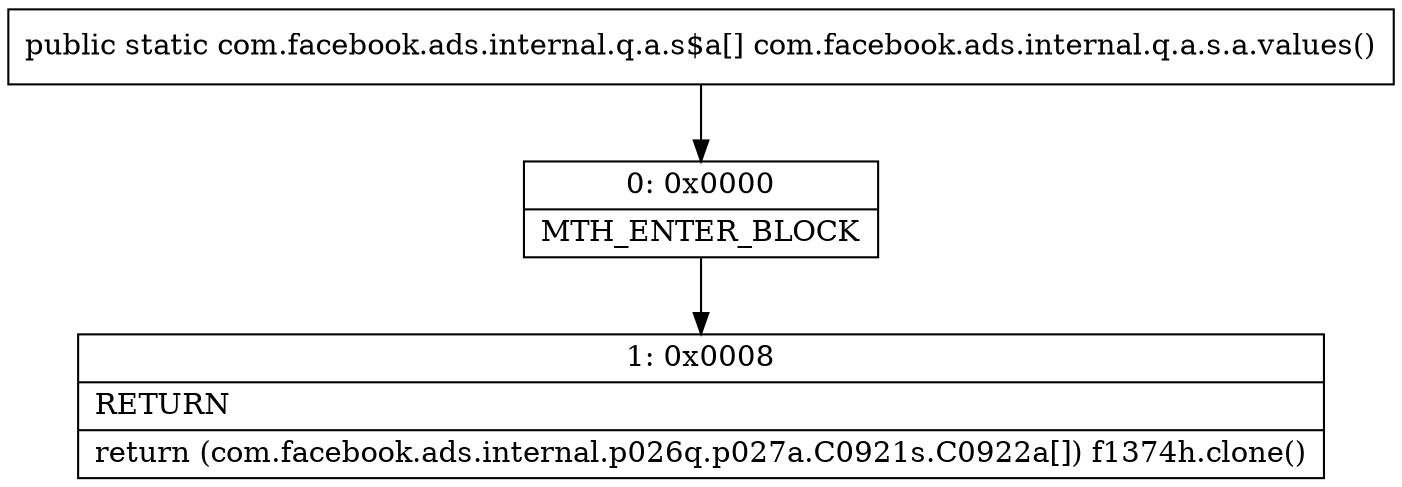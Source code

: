 digraph "CFG forcom.facebook.ads.internal.q.a.s.a.values()[Lcom\/facebook\/ads\/internal\/q\/a\/s$a;" {
Node_0 [shape=record,label="{0\:\ 0x0000|MTH_ENTER_BLOCK\l}"];
Node_1 [shape=record,label="{1\:\ 0x0008|RETURN\l|return (com.facebook.ads.internal.p026q.p027a.C0921s.C0922a[]) f1374h.clone()\l}"];
MethodNode[shape=record,label="{public static com.facebook.ads.internal.q.a.s$a[] com.facebook.ads.internal.q.a.s.a.values() }"];
MethodNode -> Node_0;
Node_0 -> Node_1;
}

